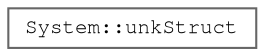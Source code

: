 digraph "Graphical Class Hierarchy"
{
 // LATEX_PDF_SIZE
  bgcolor="transparent";
  edge [fontname=FreeMono,fontsize=10,labelfontname=FreeMono,labelfontsize=10];
  node [fontname=FreeMono,fontsize=10,shape=box,height=0.2,width=0.4];
  rankdir="LR";
  Node0 [label="System::unkStruct",height=0.2,width=0.4,color="grey40", fillcolor="white", style="filled",URL="$struct_system_1_1unk_struct.html",tooltip=" "];
}
